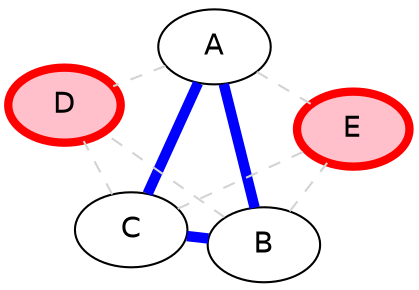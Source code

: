 graph Quorum {
        bgcolor="transparent";
        node [fontname="Helvetica"];
        layout=fdp;
                
        Node1 [label="A"];
        Node2 [label="B"];
        Node3 [label="C"];

        {
                node [style=filled,color=red,fillcolor="Pink", penwidth=4];
                
                Node4 [label="D"];
                Node5 [label="E"];
        }

        {
                edge [penwidth=5, color=blue];

                Node1 -- Node2;
                Node1 -- Node3;
                Node2 -- Node3;               
        }
             
        {
                edge [color=lightgrey, style=dashed];
                
                Node3 -- Node4;                
                Node3 -- Node5;               
                Node1 -- Node4;
                Node1 -- Node5;
                Node2 -- Node4;
                Node2 -- Node5;
        }
}
